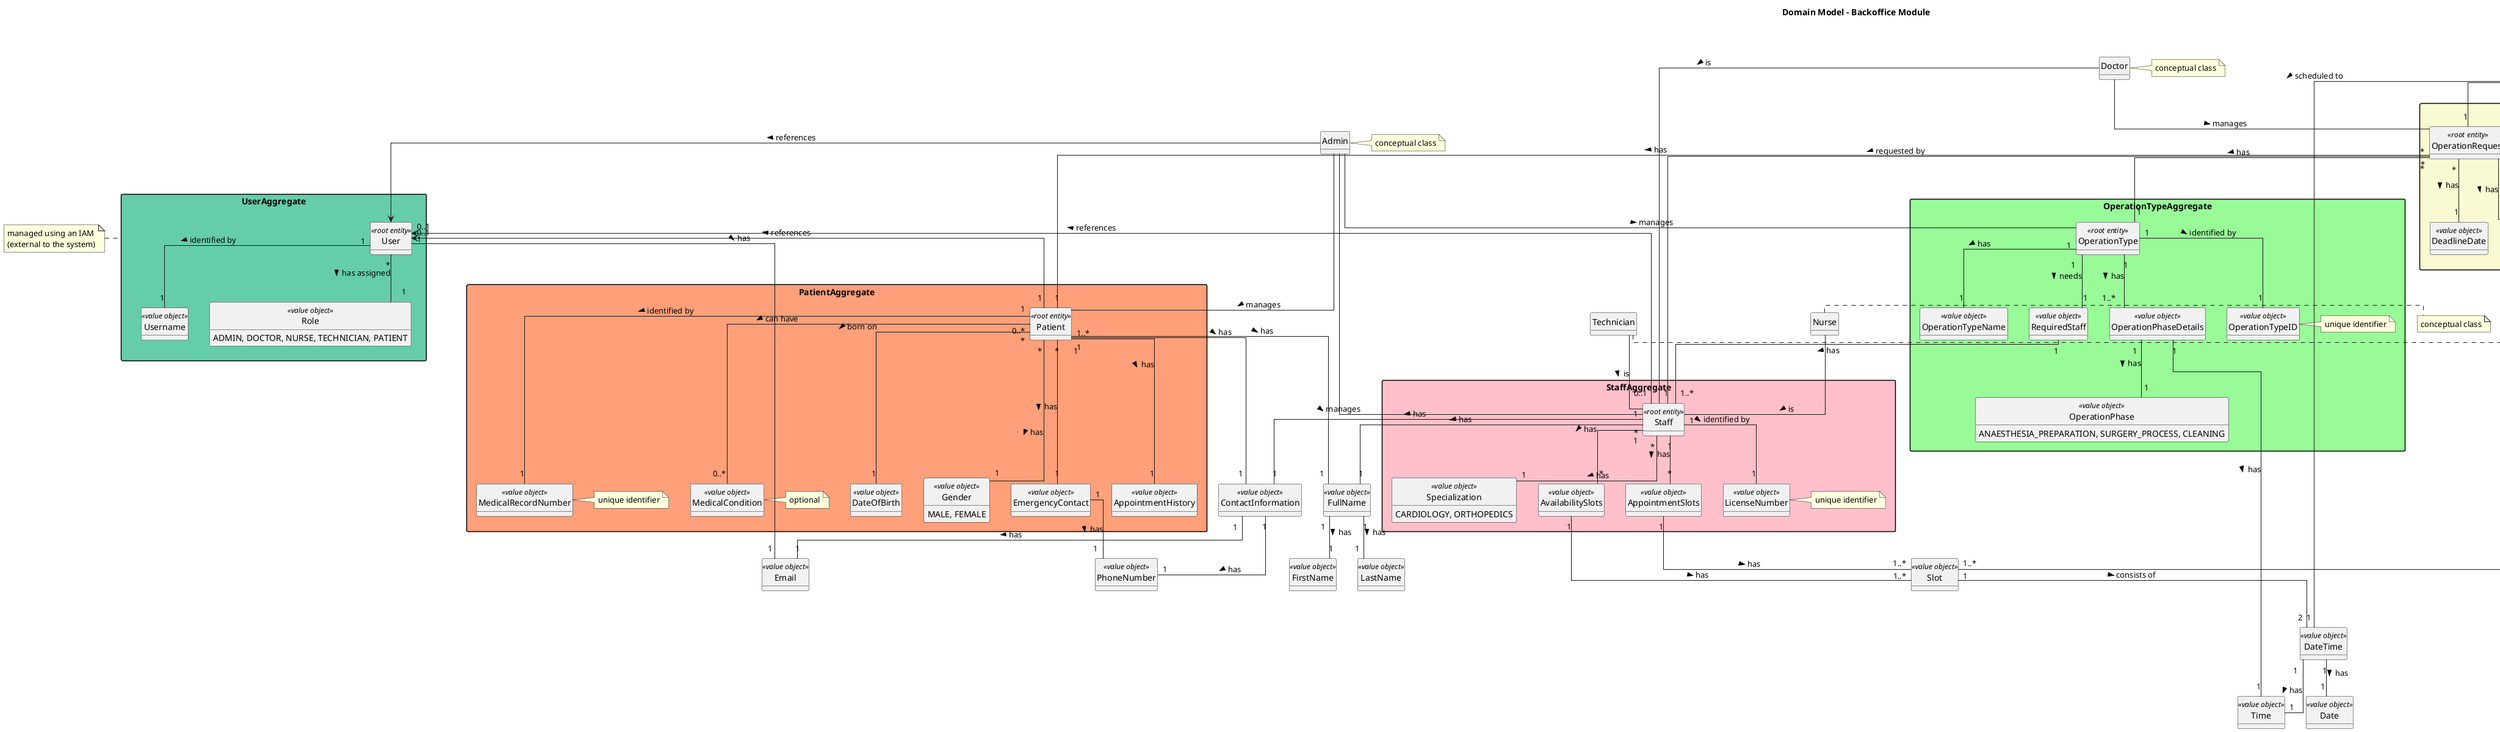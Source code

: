 @startuml domain-model-backoffice-module

skinparam packageStyle rectangle
skinparam shadowing false
skinparam classAttributeIconSize 0
skinparam linetype ortho

left to right direction
top to bottom direction

hide methods
hide circle

title Domain Model - Backoffice Module

package UserAggregate #MediumAquaMarine {
  class User <<root entity>>
  class Username <<value object>>
  class Role <<value object>> {
    ADMIN, DOCTOR, NURSE, TECHNICIAN, PATIENT
  }
}
note left of UserAggregate: managed using an IAM\n(external to the system)

package PatientAggregate #LightSalmon {
  class Patient <<root entity>>
  class DateOfBirth <<value object>>
  class Gender <<value object>> {
    MALE, FEMALE
  }
  class MedicalRecordNumber <<value object>>
  note right of MedicalRecordNumber: unique identifier
  class MedicalCondition <<value object>>
  note right of MedicalCondition: optional
  class EmergencyContact <<value object>>
  class AppointmentHistory <<value object>>
}

package StaffAggregate #Pink {
  class Staff <<root entity>>
  class LicenseNumber <<value object>>
  note right of LicenseNumber: unique identifier
  class Specialization <<value object>> {
    CARDIOLOGY, ORTHOPEDICS
  }
  'TODO: REVIEW STAFF AVAILABILITY RELATED CLASSES
  class AvailabilitySlots <<value object>>
  class AppointmentSlots <<value object>>
}

package OperationRequestAggregate #LightGoldenRodYellow {
  class OperationRequest <<root entity>>
  class RequestID <<value object>>
  note right of RequestID: unique identifier
  class DeadlineDate <<value object>>
  class OperationPriority <<value object>> {
    ELECTIVE, URGENT, EMERGENCY
  }
}

package OperationTypeAggregate #PaleGreen {
  class OperationType <<root entity>>
  class OperationTypeID <<value object>>
  note right of OperationTypeID: unique identifier
  class OperationTypeName <<value object>>
  class RequiredStaff <<value object>>
  class OperationPhaseDetails <<value object>>
  class OperationPhase <<value object>> {
    ANAESTHESIA_PREPARATION, SURGERY_PROCESS, CLEANING
  }
}

package AppointmentAggregate #IndianRed {
  class Appointment <<root entity>>
  class AppointmentID <<value object>>
  note right of AppointmentID: unique identifier
  class AppointmentStatus <<value object>> {
    SCHEDULED, COMPLETED, CANCELED
  }  
}

package SurgeryRoomAggregate #LightBlue {
  class SurgeryRoom <<root entity>>
  class SurgeryRoomID <<value object>>
  note right of SurgeryRoomID: unique identifier
  class RoomType <<value object>> {
    OPERATING, CONSULTATION, ICU
  }
  class RoomCapacity <<value object>>
  class AssignedEquipment <<value object>>
  class RoomStatus <<value object>> {
    AVAILABLE, OCCUPIED, UNDER_MAINTENANCE
  }
  class MaintenanceSlots <<value object>>
}

class FullName <<value object>>
class FirstName <<value object>>
class LastName <<value object>>
class ContactInformation <<value object>>
class PhoneNumber <<value object>>
class Email <<value object>>
class DateTime <<value object>>
class Date <<value object>>
class Time <<value object>>
class Slot <<value object>>

class Admin
note right of Admin: conceptual class
class Doctor
note right of Doctor: conceptual class
class Nurse
note right of Nurse: conceptual class
class Technician
note right of Technician: conceptual

FullName "1" -- "1" FirstName : > has
FullName "1" -- "1" LastName : > has
ContactInformation "1" -- "1" PhoneNumber : > has
ContactInformation "1" -- "1" Email : > has
EmergencyContact "1" -- "1" PhoneNumber : > has
DateTime "1" -- "1" Date : > has
DateTime "1" -- "1" Time : > has
Slot "1" -- "2" DateTime : > consists of
RequiredStaff "1" -- "1..*" Staff : > has
MaintenanceSlots "1" -- "1..*" Slot : > has
AvailabilitySlots "1" -- "1..*" Slot : > has
AppointmentSlots "1" -- "1..*" Slot : > has

User "1" -- "1" Username : > identified by
User "1" -- "1" Email : > has
User "*" -- "1" Role : > has assigned

User "0..1" <-- "0..1" Staff : < references
User "0..1" <-- "1" Patient : < references

Patient "1..*" --- "1" FullName : > has
Patient "*" --- "1" DateOfBirth : > born on
Patient "*" --- "1" Gender : > has
Patient "1" --- "1" MedicalRecordNumber : > identified by
Patient "1" --- "1" ContactInformation : > has
Patient "0..*" --- "0..*" MedicalCondition : > can have
Patient "*" ---"1" EmergencyContact : > has
Patient "1" --- "1" AppointmentHistory : > has

Staff "*" -- "1" FullName : > has
Staff "1" -- "1" LicenseNumber : > identified by
Staff "*" -- "1" Specialization : > has
Staff "1" -- "1" ContactInformation : > has
Staff "1" -- "*" AvailabilitySlots : > has
Staff "1" -- "*" AppointmentSlots : > has

OperationRequest "1" -- "1" RequestID : > identified by
OperationRequest "*" -- "1" Patient : > has
OperationRequest "*" -- "1" Staff : > requested by
OperationRequest "*" -- "1" OperationType : > has
OperationRequest "*" -- "1" DeadlineDate : > has
OperationRequest "*" -- "1" OperationPriority : > has

OperationType "1" -- "1" OperationTypeID : > identified by
OperationType "1" -- "1" OperationTypeName : > has
OperationType "1" -- "1" RequiredStaff : > needs
OperationType "1" -- "1..*" OperationPhaseDetails : > has
OperationPhaseDetails "1" -- "1" OperationPhase : > has
OperationPhaseDetails "1" -- "1" Time : > has

Appointment "1" -- "1" AppointmentID : > identified by
Appointment "1" -- "1" OperationRequest : > has
Appointment "*" -- "1" DateTime : > scheduled to
Appointment "*" -- "1" AppointmentStatus : > has
Appointment "*" -- "1" SurgeryRoom : > happens in

SurgeryRoom "1" -- "1" SurgeryRoomID : > identified by
SurgeryRoom "*" -- "1" RoomType : > is
SurgeryRoom "*" -- "1" RoomCapacity : > has
  'TODO: REVIEW MANY TO MANY
SurgeryRoom "*" -- "1..*" AssignedEquipment : > has
SurgeryRoom "*" -- "1" RoomStatus : > has
SurgeryRoom "*" -- "*" MaintenanceSlots : > has 

Admin --> User : > references
Doctor -- Staff : > is
Nurse -- Staff : > is
Technician -- Staff : > is

Admin -- Staff : > manages
Admin -- Patient : > manages

Admin -- OperationType : > manages
Doctor -- OperationRequest : > manages

@enduml
